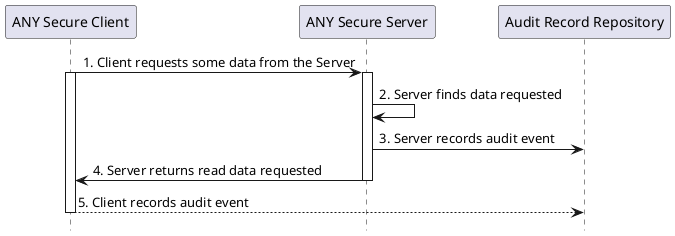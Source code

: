 @startuml
hide footbox

participant "ANY Secure Client" as Client
participant "ANY Secure Server" as Server
participant "Audit Record Repository" as AuditRepository
Client -> Server : 1. Client requests some data from the Server
activate Server
activate Client
Server -> Server : 2. Server finds data requested
Server -> AuditRepository : 3. Server records audit event
Server -> Client : 4. Server returns read data requested
deactivate Server
Client --> AuditRepository : 5. Client records audit event
deactivate Client
@enduml
